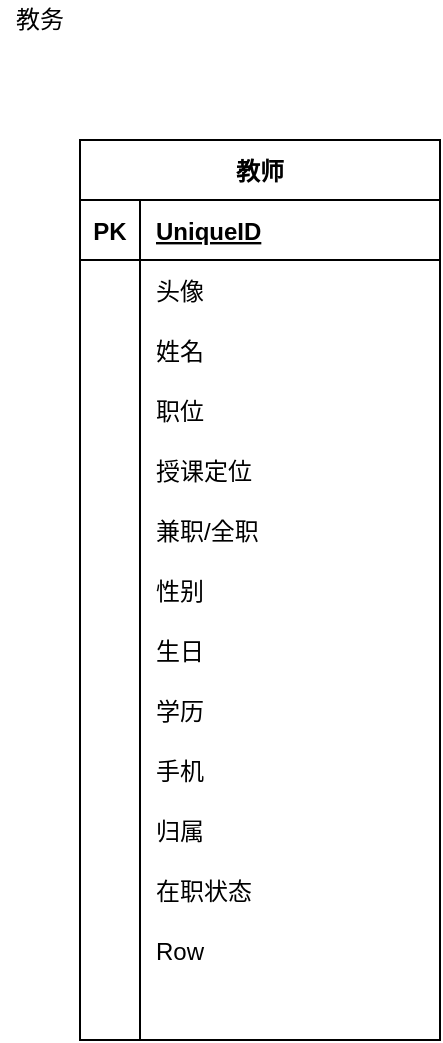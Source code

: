 <mxfile version="14.4.9" type="github">
  <diagram name="Page-1" id="c4acf3e9-155e-7222-9cf6-157b1a14988f">
    <mxGraphModel dx="1338" dy="716" grid="1" gridSize="10" guides="1" tooltips="1" connect="1" arrows="1" fold="1" page="1" pageScale="1" pageWidth="850" pageHeight="1100" background="#ffffff" math="0" shadow="0">
      <root>
        <mxCell id="0" />
        <mxCell id="1" parent="0" />
        <mxCell id="BXVl0tAN8-Eb9n-rbbXn-1" value="教务&lt;br&gt;" style="text;html=1;strokeColor=none;fillColor=none;align=center;verticalAlign=middle;whiteSpace=wrap;rounded=0;" vertex="1" parent="1">
          <mxGeometry x="40" y="30" width="40" height="20" as="geometry" />
        </mxCell>
        <mxCell id="BXVl0tAN8-Eb9n-rbbXn-2" value="教师" style="shape=table;startSize=30;container=1;collapsible=1;childLayout=tableLayout;fixedRows=1;rowLines=0;fontStyle=1;align=center;resizeLast=1;" vertex="1" parent="1">
          <mxGeometry x="80" y="100" width="180" height="450" as="geometry">
            <mxRectangle x="80" y="100" width="60" height="30" as="alternateBounds" />
          </mxGeometry>
        </mxCell>
        <mxCell id="BXVl0tAN8-Eb9n-rbbXn-3" value="" style="shape=partialRectangle;collapsible=0;dropTarget=0;pointerEvents=0;fillColor=none;top=0;left=0;bottom=1;right=0;points=[[0,0.5],[1,0.5]];portConstraint=eastwest;" vertex="1" parent="BXVl0tAN8-Eb9n-rbbXn-2">
          <mxGeometry y="30" width="180" height="30" as="geometry" />
        </mxCell>
        <mxCell id="BXVl0tAN8-Eb9n-rbbXn-4" value="PK" style="shape=partialRectangle;connectable=0;fillColor=none;top=0;left=0;bottom=0;right=0;fontStyle=1;overflow=hidden;" vertex="1" parent="BXVl0tAN8-Eb9n-rbbXn-3">
          <mxGeometry width="30" height="30" as="geometry" />
        </mxCell>
        <mxCell id="BXVl0tAN8-Eb9n-rbbXn-5" value="UniqueID" style="shape=partialRectangle;connectable=0;fillColor=none;top=0;left=0;bottom=0;right=0;align=left;spacingLeft=6;fontStyle=5;overflow=hidden;" vertex="1" parent="BXVl0tAN8-Eb9n-rbbXn-3">
          <mxGeometry x="30" width="150" height="30" as="geometry" />
        </mxCell>
        <mxCell id="BXVl0tAN8-Eb9n-rbbXn-6" value="" style="shape=partialRectangle;collapsible=0;dropTarget=0;pointerEvents=0;fillColor=none;top=0;left=0;bottom=0;right=0;points=[[0,0.5],[1,0.5]];portConstraint=eastwest;" vertex="1" parent="BXVl0tAN8-Eb9n-rbbXn-2">
          <mxGeometry y="60" width="180" height="30" as="geometry" />
        </mxCell>
        <mxCell id="BXVl0tAN8-Eb9n-rbbXn-7" value="" style="shape=partialRectangle;connectable=0;fillColor=none;top=0;left=0;bottom=0;right=0;editable=1;overflow=hidden;" vertex="1" parent="BXVl0tAN8-Eb9n-rbbXn-6">
          <mxGeometry width="30" height="30" as="geometry" />
        </mxCell>
        <mxCell id="BXVl0tAN8-Eb9n-rbbXn-8" value="头像" style="shape=partialRectangle;connectable=0;fillColor=none;top=0;left=0;bottom=0;right=0;align=left;spacingLeft=6;overflow=hidden;" vertex="1" parent="BXVl0tAN8-Eb9n-rbbXn-6">
          <mxGeometry x="30" width="150" height="30" as="geometry" />
        </mxCell>
        <mxCell id="BXVl0tAN8-Eb9n-rbbXn-9" value="" style="shape=partialRectangle;collapsible=0;dropTarget=0;pointerEvents=0;fillColor=none;top=0;left=0;bottom=0;right=0;points=[[0,0.5],[1,0.5]];portConstraint=eastwest;" vertex="1" parent="BXVl0tAN8-Eb9n-rbbXn-2">
          <mxGeometry y="90" width="180" height="30" as="geometry" />
        </mxCell>
        <mxCell id="BXVl0tAN8-Eb9n-rbbXn-10" value="" style="shape=partialRectangle;connectable=0;fillColor=none;top=0;left=0;bottom=0;right=0;editable=1;overflow=hidden;" vertex="1" parent="BXVl0tAN8-Eb9n-rbbXn-9">
          <mxGeometry width="30" height="30" as="geometry" />
        </mxCell>
        <mxCell id="BXVl0tAN8-Eb9n-rbbXn-11" value="姓名" style="shape=partialRectangle;connectable=0;fillColor=none;top=0;left=0;bottom=0;right=0;align=left;spacingLeft=6;overflow=hidden;" vertex="1" parent="BXVl0tAN8-Eb9n-rbbXn-9">
          <mxGeometry x="30" width="150" height="30" as="geometry" />
        </mxCell>
        <mxCell id="BXVl0tAN8-Eb9n-rbbXn-12" value="" style="shape=partialRectangle;collapsible=0;dropTarget=0;pointerEvents=0;fillColor=none;top=0;left=0;bottom=0;right=0;points=[[0,0.5],[1,0.5]];portConstraint=eastwest;" vertex="1" parent="BXVl0tAN8-Eb9n-rbbXn-2">
          <mxGeometry y="120" width="180" height="30" as="geometry" />
        </mxCell>
        <mxCell id="BXVl0tAN8-Eb9n-rbbXn-13" value="" style="shape=partialRectangle;connectable=0;fillColor=none;top=0;left=0;bottom=0;right=0;editable=1;overflow=hidden;" vertex="1" parent="BXVl0tAN8-Eb9n-rbbXn-12">
          <mxGeometry width="30" height="30" as="geometry" />
        </mxCell>
        <mxCell id="BXVl0tAN8-Eb9n-rbbXn-14" value="职位" style="shape=partialRectangle;connectable=0;fillColor=none;top=0;left=0;bottom=0;right=0;align=left;spacingLeft=6;overflow=hidden;" vertex="1" parent="BXVl0tAN8-Eb9n-rbbXn-12">
          <mxGeometry x="30" width="150" height="30" as="geometry" />
        </mxCell>
        <mxCell id="BXVl0tAN8-Eb9n-rbbXn-15" value="" style="shape=partialRectangle;collapsible=0;dropTarget=0;pointerEvents=0;fillColor=none;top=0;left=0;bottom=0;right=0;points=[[0,0.5],[1,0.5]];portConstraint=eastwest;" vertex="1" parent="BXVl0tAN8-Eb9n-rbbXn-2">
          <mxGeometry y="150" width="180" height="30" as="geometry" />
        </mxCell>
        <mxCell id="BXVl0tAN8-Eb9n-rbbXn-16" value="" style="shape=partialRectangle;connectable=0;fillColor=none;top=0;left=0;bottom=0;right=0;editable=1;overflow=hidden;" vertex="1" parent="BXVl0tAN8-Eb9n-rbbXn-15">
          <mxGeometry width="30" height="30" as="geometry" />
        </mxCell>
        <mxCell id="BXVl0tAN8-Eb9n-rbbXn-17" value="授课定位" style="shape=partialRectangle;connectable=0;fillColor=none;top=0;left=0;bottom=0;right=0;align=left;spacingLeft=6;overflow=hidden;" vertex="1" parent="BXVl0tAN8-Eb9n-rbbXn-15">
          <mxGeometry x="30" width="150" height="30" as="geometry" />
        </mxCell>
        <mxCell id="BXVl0tAN8-Eb9n-rbbXn-18" value="" style="shape=partialRectangle;collapsible=0;dropTarget=0;pointerEvents=0;fillColor=none;top=0;left=0;bottom=0;right=0;points=[[0,0.5],[1,0.5]];portConstraint=eastwest;" vertex="1" parent="BXVl0tAN8-Eb9n-rbbXn-2">
          <mxGeometry y="180" width="180" height="30" as="geometry" />
        </mxCell>
        <mxCell id="BXVl0tAN8-Eb9n-rbbXn-19" value="" style="shape=partialRectangle;connectable=0;fillColor=none;top=0;left=0;bottom=0;right=0;editable=1;overflow=hidden;" vertex="1" parent="BXVl0tAN8-Eb9n-rbbXn-18">
          <mxGeometry width="30" height="30" as="geometry" />
        </mxCell>
        <mxCell id="BXVl0tAN8-Eb9n-rbbXn-20" value="兼职/全职" style="shape=partialRectangle;connectable=0;fillColor=none;top=0;left=0;bottom=0;right=0;align=left;spacingLeft=6;overflow=hidden;" vertex="1" parent="BXVl0tAN8-Eb9n-rbbXn-18">
          <mxGeometry x="30" width="150" height="30" as="geometry" />
        </mxCell>
        <mxCell id="BXVl0tAN8-Eb9n-rbbXn-31" value="" style="shape=partialRectangle;collapsible=0;dropTarget=0;pointerEvents=0;fillColor=none;top=0;left=0;bottom=0;right=0;points=[[0,0.5],[1,0.5]];portConstraint=eastwest;" vertex="1" parent="BXVl0tAN8-Eb9n-rbbXn-2">
          <mxGeometry y="210" width="180" height="30" as="geometry" />
        </mxCell>
        <mxCell id="BXVl0tAN8-Eb9n-rbbXn-32" value="" style="shape=partialRectangle;connectable=0;fillColor=none;top=0;left=0;bottom=0;right=0;editable=1;overflow=hidden;" vertex="1" parent="BXVl0tAN8-Eb9n-rbbXn-31">
          <mxGeometry width="30" height="30" as="geometry" />
        </mxCell>
        <mxCell id="BXVl0tAN8-Eb9n-rbbXn-33" value="性别" style="shape=partialRectangle;connectable=0;fillColor=none;top=0;left=0;bottom=0;right=0;align=left;spacingLeft=6;overflow=hidden;" vertex="1" parent="BXVl0tAN8-Eb9n-rbbXn-31">
          <mxGeometry x="30" width="150" height="30" as="geometry" />
        </mxCell>
        <mxCell id="BXVl0tAN8-Eb9n-rbbXn-34" value="" style="shape=partialRectangle;collapsible=0;dropTarget=0;pointerEvents=0;fillColor=none;top=0;left=0;bottom=0;right=0;points=[[0,0.5],[1,0.5]];portConstraint=eastwest;" vertex="1" parent="BXVl0tAN8-Eb9n-rbbXn-2">
          <mxGeometry y="240" width="180" height="30" as="geometry" />
        </mxCell>
        <mxCell id="BXVl0tAN8-Eb9n-rbbXn-35" value="" style="shape=partialRectangle;connectable=0;fillColor=none;top=0;left=0;bottom=0;right=0;editable=1;overflow=hidden;" vertex="1" parent="BXVl0tAN8-Eb9n-rbbXn-34">
          <mxGeometry width="30" height="30" as="geometry" />
        </mxCell>
        <mxCell id="BXVl0tAN8-Eb9n-rbbXn-36" value="生日" style="shape=partialRectangle;connectable=0;fillColor=none;top=0;left=0;bottom=0;right=0;align=left;spacingLeft=6;overflow=hidden;" vertex="1" parent="BXVl0tAN8-Eb9n-rbbXn-34">
          <mxGeometry x="30" width="150" height="30" as="geometry" />
        </mxCell>
        <mxCell id="BXVl0tAN8-Eb9n-rbbXn-37" value="" style="shape=partialRectangle;collapsible=0;dropTarget=0;pointerEvents=0;fillColor=none;top=0;left=0;bottom=0;right=0;points=[[0,0.5],[1,0.5]];portConstraint=eastwest;" vertex="1" parent="BXVl0tAN8-Eb9n-rbbXn-2">
          <mxGeometry y="270" width="180" height="30" as="geometry" />
        </mxCell>
        <mxCell id="BXVl0tAN8-Eb9n-rbbXn-38" value="" style="shape=partialRectangle;connectable=0;fillColor=none;top=0;left=0;bottom=0;right=0;editable=1;overflow=hidden;" vertex="1" parent="BXVl0tAN8-Eb9n-rbbXn-37">
          <mxGeometry width="30" height="30" as="geometry" />
        </mxCell>
        <mxCell id="BXVl0tAN8-Eb9n-rbbXn-39" value="学历" style="shape=partialRectangle;connectable=0;fillColor=none;top=0;left=0;bottom=0;right=0;align=left;spacingLeft=6;overflow=hidden;" vertex="1" parent="BXVl0tAN8-Eb9n-rbbXn-37">
          <mxGeometry x="30" width="150" height="30" as="geometry" />
        </mxCell>
        <mxCell id="BXVl0tAN8-Eb9n-rbbXn-40" value="" style="shape=partialRectangle;collapsible=0;dropTarget=0;pointerEvents=0;fillColor=none;top=0;left=0;bottom=0;right=0;points=[[0,0.5],[1,0.5]];portConstraint=eastwest;" vertex="1" parent="BXVl0tAN8-Eb9n-rbbXn-2">
          <mxGeometry y="300" width="180" height="30" as="geometry" />
        </mxCell>
        <mxCell id="BXVl0tAN8-Eb9n-rbbXn-41" value="" style="shape=partialRectangle;connectable=0;fillColor=none;top=0;left=0;bottom=0;right=0;editable=1;overflow=hidden;" vertex="1" parent="BXVl0tAN8-Eb9n-rbbXn-40">
          <mxGeometry width="30" height="30" as="geometry" />
        </mxCell>
        <mxCell id="BXVl0tAN8-Eb9n-rbbXn-42" value="手机" style="shape=partialRectangle;connectable=0;fillColor=none;top=0;left=0;bottom=0;right=0;align=left;spacingLeft=6;overflow=hidden;" vertex="1" parent="BXVl0tAN8-Eb9n-rbbXn-40">
          <mxGeometry x="30" width="150" height="30" as="geometry" />
        </mxCell>
        <mxCell id="BXVl0tAN8-Eb9n-rbbXn-43" value="" style="shape=partialRectangle;collapsible=0;dropTarget=0;pointerEvents=0;fillColor=none;top=0;left=0;bottom=0;right=0;points=[[0,0.5],[1,0.5]];portConstraint=eastwest;" vertex="1" parent="BXVl0tAN8-Eb9n-rbbXn-2">
          <mxGeometry y="330" width="180" height="30" as="geometry" />
        </mxCell>
        <mxCell id="BXVl0tAN8-Eb9n-rbbXn-44" value="" style="shape=partialRectangle;connectable=0;fillColor=none;top=0;left=0;bottom=0;right=0;editable=1;overflow=hidden;" vertex="1" parent="BXVl0tAN8-Eb9n-rbbXn-43">
          <mxGeometry width="30" height="30" as="geometry" />
        </mxCell>
        <mxCell id="BXVl0tAN8-Eb9n-rbbXn-45" value="归属" style="shape=partialRectangle;connectable=0;fillColor=none;top=0;left=0;bottom=0;right=0;align=left;spacingLeft=6;overflow=hidden;" vertex="1" parent="BXVl0tAN8-Eb9n-rbbXn-43">
          <mxGeometry x="30" width="150" height="30" as="geometry" />
        </mxCell>
        <mxCell id="BXVl0tAN8-Eb9n-rbbXn-46" value="" style="shape=partialRectangle;collapsible=0;dropTarget=0;pointerEvents=0;fillColor=none;top=0;left=0;bottom=0;right=0;points=[[0,0.5],[1,0.5]];portConstraint=eastwest;" vertex="1" parent="BXVl0tAN8-Eb9n-rbbXn-2">
          <mxGeometry y="360" width="180" height="30" as="geometry" />
        </mxCell>
        <mxCell id="BXVl0tAN8-Eb9n-rbbXn-47" value="" style="shape=partialRectangle;connectable=0;fillColor=none;top=0;left=0;bottom=0;right=0;editable=1;overflow=hidden;" vertex="1" parent="BXVl0tAN8-Eb9n-rbbXn-46">
          <mxGeometry width="30" height="30" as="geometry" />
        </mxCell>
        <mxCell id="BXVl0tAN8-Eb9n-rbbXn-48" value="在职状态" style="shape=partialRectangle;connectable=0;fillColor=none;top=0;left=0;bottom=0;right=0;align=left;spacingLeft=6;overflow=hidden;" vertex="1" parent="BXVl0tAN8-Eb9n-rbbXn-46">
          <mxGeometry x="30" width="150" height="30" as="geometry" />
        </mxCell>
        <mxCell id="BXVl0tAN8-Eb9n-rbbXn-49" value="" style="shape=partialRectangle;collapsible=0;dropTarget=0;pointerEvents=0;fillColor=none;top=0;left=0;bottom=0;right=0;points=[[0,0.5],[1,0.5]];portConstraint=eastwest;" vertex="1" parent="BXVl0tAN8-Eb9n-rbbXn-2">
          <mxGeometry y="390" width="180" height="30" as="geometry" />
        </mxCell>
        <mxCell id="BXVl0tAN8-Eb9n-rbbXn-50" value="" style="shape=partialRectangle;connectable=0;fillColor=none;top=0;left=0;bottom=0;right=0;editable=1;overflow=hidden;" vertex="1" parent="BXVl0tAN8-Eb9n-rbbXn-49">
          <mxGeometry width="30" height="30" as="geometry" />
        </mxCell>
        <mxCell id="BXVl0tAN8-Eb9n-rbbXn-51" value="Row" style="shape=partialRectangle;connectable=0;fillColor=none;top=0;left=0;bottom=0;right=0;align=left;spacingLeft=6;overflow=hidden;" vertex="1" parent="BXVl0tAN8-Eb9n-rbbXn-49">
          <mxGeometry x="30" width="150" height="30" as="geometry" />
        </mxCell>
        <mxCell id="BXVl0tAN8-Eb9n-rbbXn-21" value="" style="shape=partialRectangle;collapsible=0;dropTarget=0;pointerEvents=0;fillColor=none;top=0;left=0;bottom=0;right=0;points=[[0,0.5],[1,0.5]];portConstraint=eastwest;" vertex="1" parent="BXVl0tAN8-Eb9n-rbbXn-2">
          <mxGeometry y="420" width="180" height="30" as="geometry" />
        </mxCell>
        <mxCell id="BXVl0tAN8-Eb9n-rbbXn-22" value="" style="shape=partialRectangle;connectable=0;fillColor=none;top=0;left=0;bottom=0;right=0;editable=1;overflow=hidden;" vertex="1" parent="BXVl0tAN8-Eb9n-rbbXn-21">
          <mxGeometry width="30" height="30" as="geometry" />
        </mxCell>
        <mxCell id="BXVl0tAN8-Eb9n-rbbXn-23" value="" style="shape=partialRectangle;connectable=0;fillColor=none;top=0;left=0;bottom=0;right=0;align=left;spacingLeft=6;overflow=hidden;" vertex="1" parent="BXVl0tAN8-Eb9n-rbbXn-21">
          <mxGeometry x="30" width="150" height="30" as="geometry" />
        </mxCell>
      </root>
    </mxGraphModel>
  </diagram>
</mxfile>

